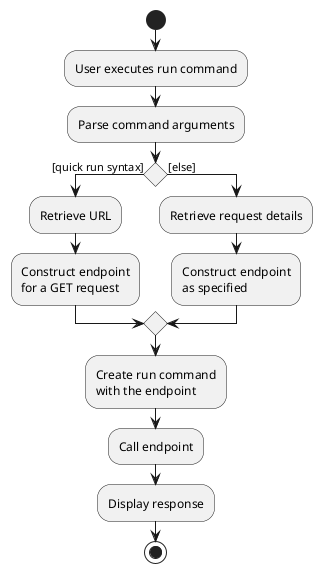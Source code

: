@startuml
start
:User executes run command;
:Parse command arguments;
'Since the beta syntax does not support placing the condition outside the
'diamond we place it as the true branch instead.

if () then ([quick run syntax])
    :Retrieve URL;
    :Construct endpoint
    for a GET request;
else ([else])
    :Retrieve request details;
    :Construct endpoint
    as specified;
endif
:Create run command
with the endpoint;
:Call endpoint;
:Display response;

stop
@enduml
